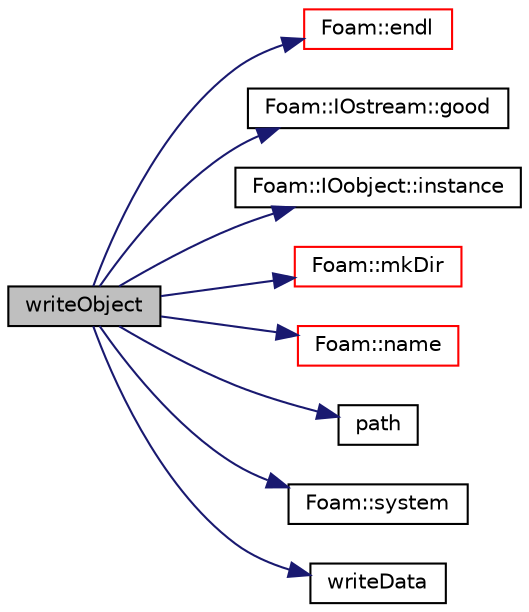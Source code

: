 digraph "writeObject"
{
  bgcolor="transparent";
  edge [fontname="Helvetica",fontsize="10",labelfontname="Helvetica",labelfontsize="10"];
  node [fontname="Helvetica",fontsize="10",shape=record];
  rankdir="LR";
  Node1 [label="writeObject",height=0.2,width=0.4,color="black", fillcolor="grey75", style="filled", fontcolor="black"];
  Node1 -> Node2 [color="midnightblue",fontsize="10",style="solid",fontname="Helvetica"];
  Node2 [label="Foam::endl",height=0.2,width=0.4,color="red",URL="$a10909.html#a2db8fe02a0d3909e9351bb4275b23ce4",tooltip="Add newline and flush stream. "];
  Node1 -> Node3 [color="midnightblue",fontsize="10",style="solid",fontname="Helvetica"];
  Node3 [label="Foam::IOstream::good",height=0.2,width=0.4,color="black",URL="$a01209.html#ad2e41c8280b6cdf93d39e1135d2abdf7",tooltip="Return true if next operation might succeed. "];
  Node1 -> Node4 [color="midnightblue",fontsize="10",style="solid",fontname="Helvetica"];
  Node4 [label="Foam::IOobject::instance",height=0.2,width=0.4,color="black",URL="$a01203.html#a927868ca22fb186135659bc0acadd47b"];
  Node1 -> Node5 [color="midnightblue",fontsize="10",style="solid",fontname="Helvetica"];
  Node5 [label="Foam::mkDir",height=0.2,width=0.4,color="red",URL="$a10909.html#a2ae410f2311adf94d66451b7423fdf4e",tooltip="Make a directory and return an error if it could not be created. "];
  Node1 -> Node6 [color="midnightblue",fontsize="10",style="solid",fontname="Helvetica"];
  Node6 [label="Foam::name",height=0.2,width=0.4,color="red",URL="$a10909.html#adcb0df2bd4953cb6bb390272d8263c3a",tooltip="Return a string representation of a complex. "];
  Node1 -> Node7 [color="midnightblue",fontsize="10",style="solid",fontname="Helvetica"];
  Node7 [label="path",height=0.2,width=0.4,color="black",URL="$a04653.html#ad8adfaf80503dc99cbb14bf07bf1eb22"];
  Node1 -> Node8 [color="midnightblue",fontsize="10",style="solid",fontname="Helvetica"];
  Node8 [label="Foam::system",height=0.2,width=0.4,color="black",URL="$a10909.html#a08486711870135b87b73161e8f2fa4ed",tooltip="Execute the specified command. "];
  Node1 -> Node9 [color="midnightblue",fontsize="10",style="solid",fontname="Helvetica"];
  Node9 [label="writeData",height=0.2,width=0.4,color="black",URL="$a04571.html#a095a2bb889e4ff86605ad8a929fdc3f5"];
}
